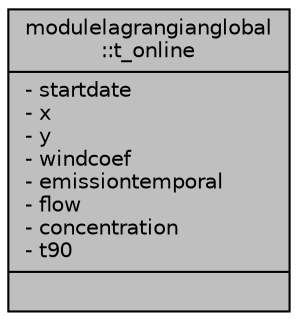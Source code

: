 digraph "modulelagrangianglobal::t_online"
{
 // LATEX_PDF_SIZE
  edge [fontname="Helvetica",fontsize="10",labelfontname="Helvetica",labelfontsize="10"];
  node [fontname="Helvetica",fontsize="10",shape=record];
  Node1 [label="{modulelagrangianglobal\l::t_online\n|- startdate\l- x\l- y\l- windcoef\l- emissiontemporal\l- flow\l- concentration\l- t90\l|}",height=0.2,width=0.4,color="black", fillcolor="grey75", style="filled", fontcolor="black",tooltip=" "];
}
